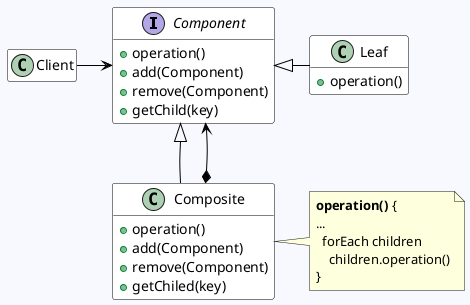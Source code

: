 @startuml
hide empty attributes
hide empty members
skinparam backgroundcolor GhostWhite
skinparam class {
 ArrowColor Black
 BackgroundColor White
 BorderColor Black
}

interface Component {
 +operation()
 +add(Component)
 +remove(Component)
 +getChild(key)
}
class Client
class Composite {
 +operation()
 +add(Component)
 +remove(Component)
 +getChiled(key)
}
class Leaf {
 +operation()
}

Client -right-> Component
Component <|-right- Leaf
Component <|-- Composite
Composite *--> Component

note right of Composite
  <b>operation()</b> {
  ...
    forEach children
      children.operation()
  }
end note
@enduml
